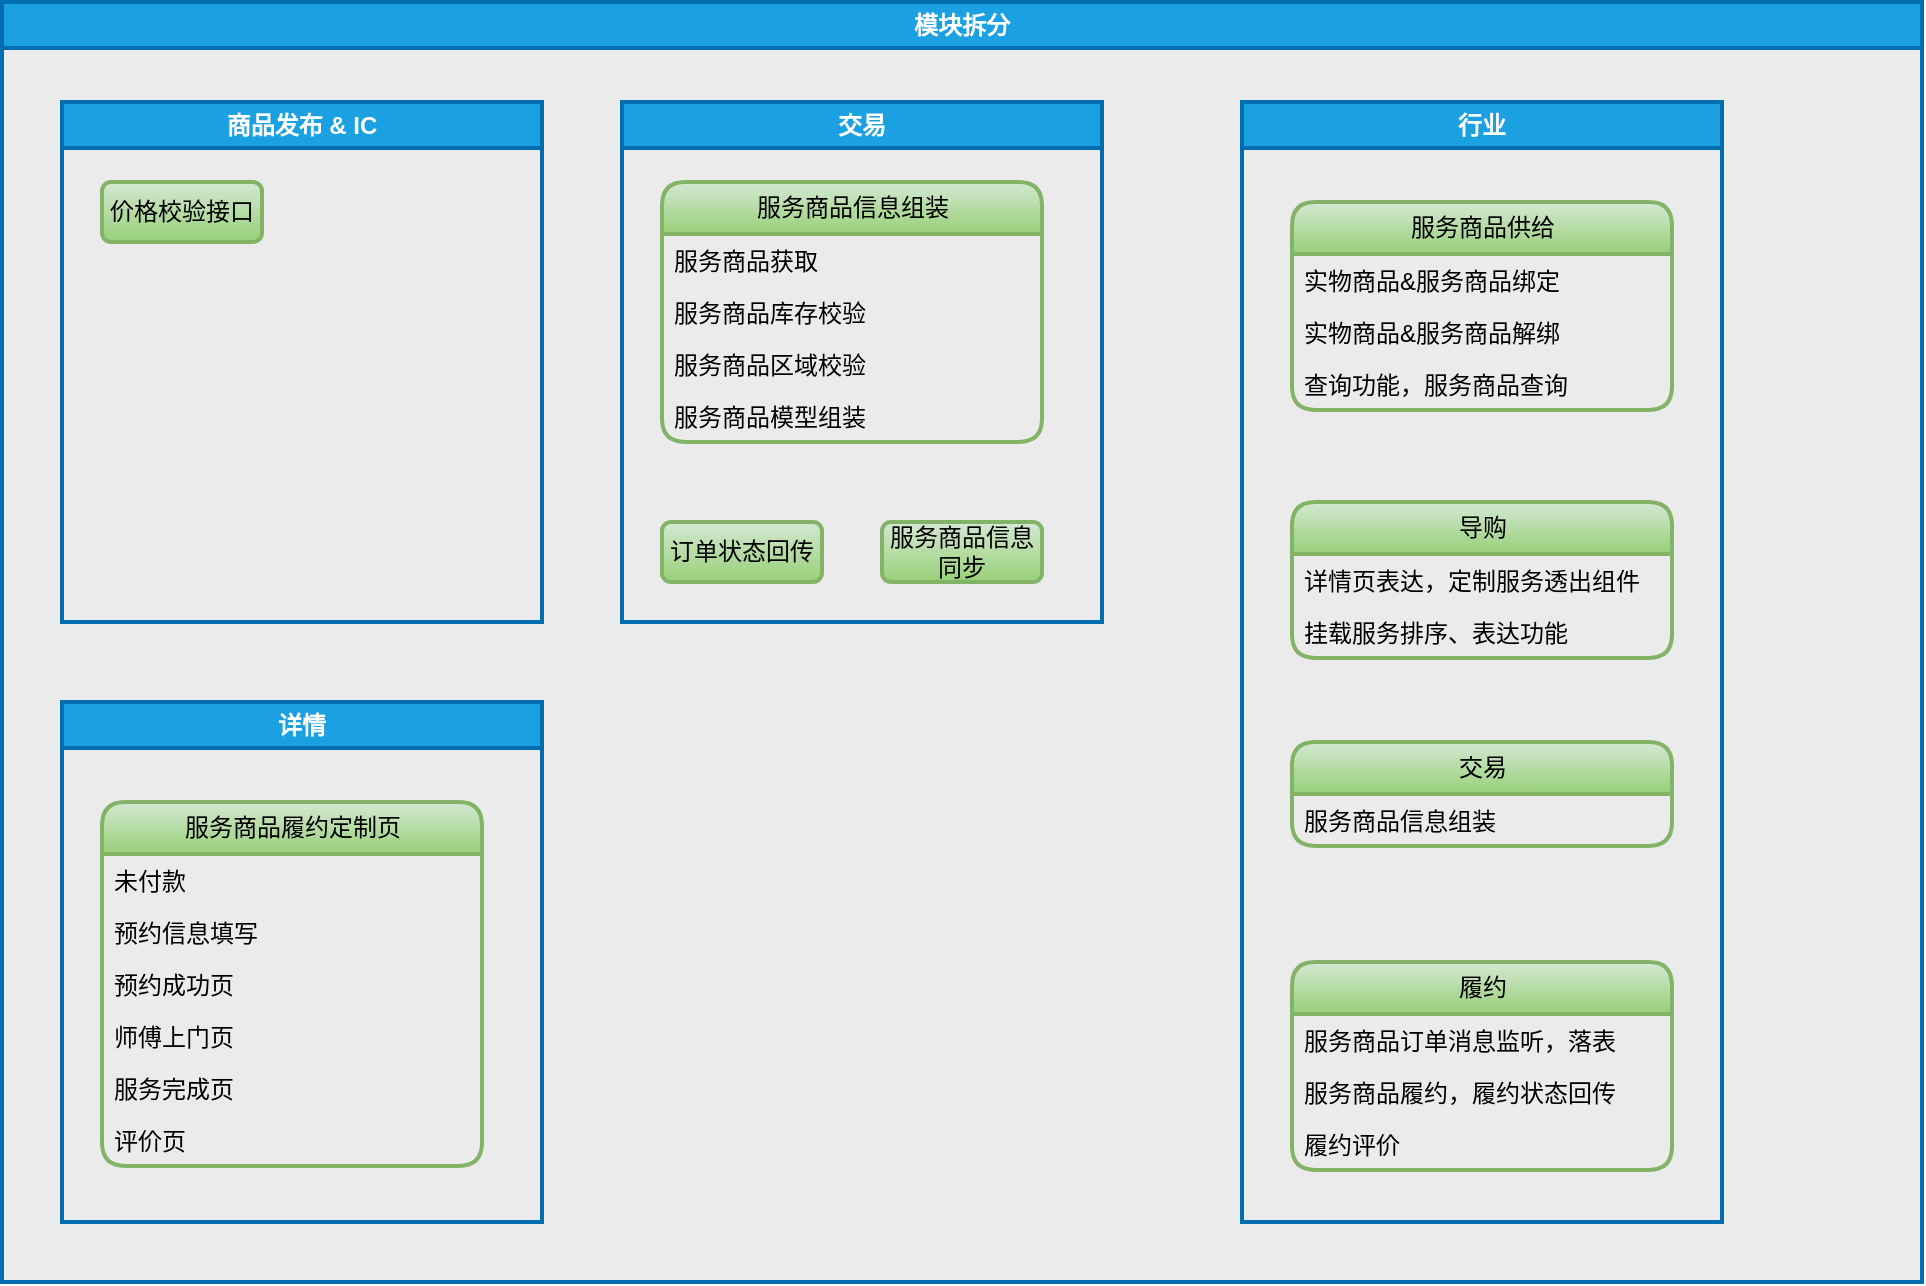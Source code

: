 <mxfile version="20.8.16" type="device"><diagram name="第 1 页" id="SeRjEghocYIVFVZNE0U9"><mxGraphModel dx="2060" dy="1200" grid="1" gridSize="10" guides="1" tooltips="1" connect="1" arrows="1" fold="1" page="1" pageScale="1" pageWidth="3500" pageHeight="5500" math="0" shadow="0"><root><mxCell id="0"/><mxCell id="1" parent="0"/><mxCell id="jtcm77as5nmBJ9ktpcVi-2" value="模块拆分" style="swimlane;whiteSpace=wrap;html=1;strokeWidth=2;fillColor=#1ba1e2;fontColor=#ffffff;strokeColor=#006EAF;swimlaneFillColor=#EBEBEB;" vertex="1" parent="1"><mxGeometry x="130" y="170" width="960" height="640" as="geometry"/></mxCell><mxCell id="jtcm77as5nmBJ9ktpcVi-4" value="商品发布 &amp;amp; IC" style="swimlane;whiteSpace=wrap;html=1;strokeWidth=2;fillColor=#1ba1e2;fontColor=#ffffff;strokeColor=#006EAF;" vertex="1" parent="jtcm77as5nmBJ9ktpcVi-2"><mxGeometry x="30" y="50" width="240" height="260" as="geometry"/></mxCell><mxCell id="jtcm77as5nmBJ9ktpcVi-12" value="价格校验接口" style="rounded=1;whiteSpace=wrap;html=1;strokeWidth=2;fillColor=#d5e8d4;gradientColor=#97d077;strokeColor=#82b366;" vertex="1" parent="jtcm77as5nmBJ9ktpcVi-4"><mxGeometry x="20" y="40" width="80" height="30" as="geometry"/></mxCell><mxCell id="jtcm77as5nmBJ9ktpcVi-6" value="详情" style="swimlane;whiteSpace=wrap;html=1;strokeWidth=2;fillColor=#1ba1e2;fontColor=#ffffff;strokeColor=#006EAF;" vertex="1" parent="jtcm77as5nmBJ9ktpcVi-2"><mxGeometry x="30" y="350" width="240" height="260" as="geometry"/></mxCell><mxCell id="jtcm77as5nmBJ9ktpcVi-57" value="服务商品履约定制页" style="swimlane;fontStyle=0;childLayout=stackLayout;horizontal=1;startSize=26;fillColor=#d5e8d4;horizontalStack=0;resizeParent=1;resizeParentMax=0;resizeLast=0;collapsible=1;marginBottom=0;html=1;rounded=1;strokeWidth=2;gradientColor=#97d077;strokeColor=#82b366;" vertex="1" parent="jtcm77as5nmBJ9ktpcVi-6"><mxGeometry x="20" y="50" width="190" height="182" as="geometry"/></mxCell><mxCell id="jtcm77as5nmBJ9ktpcVi-58" value="未付款" style="text;strokeColor=none;fillColor=none;align=left;verticalAlign=top;spacingLeft=4;spacingRight=4;overflow=hidden;rotatable=0;points=[[0,0.5],[1,0.5]];portConstraint=eastwest;whiteSpace=wrap;html=1;" vertex="1" parent="jtcm77as5nmBJ9ktpcVi-57"><mxGeometry y="26" width="190" height="26" as="geometry"/></mxCell><mxCell id="jtcm77as5nmBJ9ktpcVi-59" value="预约信息填写" style="text;strokeColor=none;fillColor=none;align=left;verticalAlign=top;spacingLeft=4;spacingRight=4;overflow=hidden;rotatable=0;points=[[0,0.5],[1,0.5]];portConstraint=eastwest;whiteSpace=wrap;html=1;" vertex="1" parent="jtcm77as5nmBJ9ktpcVi-57"><mxGeometry y="52" width="190" height="26" as="geometry"/></mxCell><mxCell id="jtcm77as5nmBJ9ktpcVi-60" value="预约成功页" style="text;strokeColor=none;fillColor=none;align=left;verticalAlign=top;spacingLeft=4;spacingRight=4;overflow=hidden;rotatable=0;points=[[0,0.5],[1,0.5]];portConstraint=eastwest;whiteSpace=wrap;html=1;" vertex="1" parent="jtcm77as5nmBJ9ktpcVi-57"><mxGeometry y="78" width="190" height="26" as="geometry"/></mxCell><mxCell id="jtcm77as5nmBJ9ktpcVi-61" value="师傅上门页" style="text;strokeColor=none;fillColor=none;align=left;verticalAlign=top;spacingLeft=4;spacingRight=4;overflow=hidden;rotatable=0;points=[[0,0.5],[1,0.5]];portConstraint=eastwest;whiteSpace=wrap;html=1;" vertex="1" parent="jtcm77as5nmBJ9ktpcVi-57"><mxGeometry y="104" width="190" height="26" as="geometry"/></mxCell><mxCell id="jtcm77as5nmBJ9ktpcVi-62" value="服务完成页" style="text;strokeColor=none;fillColor=none;align=left;verticalAlign=top;spacingLeft=4;spacingRight=4;overflow=hidden;rotatable=0;points=[[0,0.5],[1,0.5]];portConstraint=eastwest;whiteSpace=wrap;html=1;" vertex="1" parent="jtcm77as5nmBJ9ktpcVi-57"><mxGeometry y="130" width="190" height="26" as="geometry"/></mxCell><mxCell id="jtcm77as5nmBJ9ktpcVi-63" value="评价页" style="text;strokeColor=none;fillColor=none;align=left;verticalAlign=top;spacingLeft=4;spacingRight=4;overflow=hidden;rotatable=0;points=[[0,0.5],[1,0.5]];portConstraint=eastwest;whiteSpace=wrap;html=1;" vertex="1" parent="jtcm77as5nmBJ9ktpcVi-57"><mxGeometry y="156" width="190" height="26" as="geometry"/></mxCell><mxCell id="jtcm77as5nmBJ9ktpcVi-7" value="交易" style="swimlane;whiteSpace=wrap;html=1;strokeWidth=2;fillColor=#1ba1e2;fontColor=#ffffff;strokeColor=#006EAF;" vertex="1" parent="jtcm77as5nmBJ9ktpcVi-2"><mxGeometry x="310" y="50" width="240" height="260" as="geometry"/></mxCell><mxCell id="jtcm77as5nmBJ9ktpcVi-26" value="订单状态回传" style="rounded=1;whiteSpace=wrap;html=1;strokeWidth=2;fillColor=#d5e8d4;gradientColor=#97d077;strokeColor=#82b366;" vertex="1" parent="jtcm77as5nmBJ9ktpcVi-7"><mxGeometry x="20" y="210" width="80" height="30" as="geometry"/></mxCell><mxCell id="jtcm77as5nmBJ9ktpcVi-27" value="服务商品信息组装" style="swimlane;fontStyle=0;childLayout=stackLayout;horizontal=1;startSize=26;fillColor=#d5e8d4;horizontalStack=0;resizeParent=1;resizeParentMax=0;resizeLast=0;collapsible=1;marginBottom=0;html=1;rounded=1;strokeWidth=2;gradientColor=#97d077;strokeColor=#82b366;" vertex="1" parent="jtcm77as5nmBJ9ktpcVi-7"><mxGeometry x="20" y="40" width="190" height="130" as="geometry"/></mxCell><mxCell id="jtcm77as5nmBJ9ktpcVi-28" value="服务商品获取" style="text;strokeColor=none;fillColor=none;align=left;verticalAlign=top;spacingLeft=4;spacingRight=4;overflow=hidden;rotatable=0;points=[[0,0.5],[1,0.5]];portConstraint=eastwest;whiteSpace=wrap;html=1;" vertex="1" parent="jtcm77as5nmBJ9ktpcVi-27"><mxGeometry y="26" width="190" height="26" as="geometry"/></mxCell><mxCell id="jtcm77as5nmBJ9ktpcVi-29" value="服务商品库存校验" style="text;strokeColor=none;fillColor=none;align=left;verticalAlign=top;spacingLeft=4;spacingRight=4;overflow=hidden;rotatable=0;points=[[0,0.5],[1,0.5]];portConstraint=eastwest;whiteSpace=wrap;html=1;" vertex="1" parent="jtcm77as5nmBJ9ktpcVi-27"><mxGeometry y="52" width="190" height="26" as="geometry"/></mxCell><mxCell id="jtcm77as5nmBJ9ktpcVi-30" value="服务商品区域校验" style="text;strokeColor=none;fillColor=none;align=left;verticalAlign=top;spacingLeft=4;spacingRight=4;overflow=hidden;rotatable=0;points=[[0,0.5],[1,0.5]];portConstraint=eastwest;whiteSpace=wrap;html=1;" vertex="1" parent="jtcm77as5nmBJ9ktpcVi-27"><mxGeometry y="78" width="190" height="26" as="geometry"/></mxCell><mxCell id="jtcm77as5nmBJ9ktpcVi-32" value="服务商品模型组装" style="text;strokeColor=none;fillColor=none;align=left;verticalAlign=top;spacingLeft=4;spacingRight=4;overflow=hidden;rotatable=0;points=[[0,0.5],[1,0.5]];portConstraint=eastwest;whiteSpace=wrap;html=1;" vertex="1" parent="jtcm77as5nmBJ9ktpcVi-27"><mxGeometry y="104" width="190" height="26" as="geometry"/></mxCell><mxCell id="jtcm77as5nmBJ9ktpcVi-56" value="服务商品信息同步" style="rounded=1;whiteSpace=wrap;html=1;strokeWidth=2;fillColor=#d5e8d4;gradientColor=#97d077;strokeColor=#82b366;" vertex="1" parent="jtcm77as5nmBJ9ktpcVi-7"><mxGeometry x="130" y="210" width="80" height="30" as="geometry"/></mxCell><mxCell id="jtcm77as5nmBJ9ktpcVi-34" value="行业" style="swimlane;whiteSpace=wrap;html=1;strokeWidth=2;fillColor=#1ba1e2;fontColor=#ffffff;strokeColor=#006EAF;" vertex="1" parent="jtcm77as5nmBJ9ktpcVi-2"><mxGeometry x="620" y="50" width="240" height="560" as="geometry"/></mxCell><mxCell id="jtcm77as5nmBJ9ktpcVi-40" value="服务商品供给" style="swimlane;fontStyle=0;childLayout=stackLayout;horizontal=1;startSize=26;fillColor=#d5e8d4;horizontalStack=0;resizeParent=1;resizeParentMax=0;resizeLast=0;collapsible=1;marginBottom=0;html=1;rounded=1;strokeWidth=2;gradientColor=#97d077;strokeColor=#82b366;" vertex="1" parent="jtcm77as5nmBJ9ktpcVi-34"><mxGeometry x="25" y="50" width="190" height="104" as="geometry"/></mxCell><mxCell id="jtcm77as5nmBJ9ktpcVi-41" value="实物商品&amp;amp;服务商品绑定" style="text;strokeColor=none;fillColor=none;align=left;verticalAlign=top;spacingLeft=4;spacingRight=4;overflow=hidden;rotatable=0;points=[[0,0.5],[1,0.5]];portConstraint=eastwest;whiteSpace=wrap;html=1;" vertex="1" parent="jtcm77as5nmBJ9ktpcVi-40"><mxGeometry y="26" width="190" height="26" as="geometry"/></mxCell><mxCell id="jtcm77as5nmBJ9ktpcVi-42" value="实物商品&amp;amp;服务商品解绑" style="text;strokeColor=none;fillColor=none;align=left;verticalAlign=top;spacingLeft=4;spacingRight=4;overflow=hidden;rotatable=0;points=[[0,0.5],[1,0.5]];portConstraint=eastwest;whiteSpace=wrap;html=1;" vertex="1" parent="jtcm77as5nmBJ9ktpcVi-40"><mxGeometry y="52" width="190" height="26" as="geometry"/></mxCell><mxCell id="jtcm77as5nmBJ9ktpcVi-43" value="查询功能，服务商品查询" style="text;strokeColor=none;fillColor=none;align=left;verticalAlign=top;spacingLeft=4;spacingRight=4;overflow=hidden;rotatable=0;points=[[0,0.5],[1,0.5]];portConstraint=eastwest;whiteSpace=wrap;html=1;" vertex="1" parent="jtcm77as5nmBJ9ktpcVi-40"><mxGeometry y="78" width="190" height="26" as="geometry"/></mxCell><mxCell id="jtcm77as5nmBJ9ktpcVi-45" value="履约" style="swimlane;fontStyle=0;childLayout=stackLayout;horizontal=1;startSize=26;fillColor=#d5e8d4;horizontalStack=0;resizeParent=1;resizeParentMax=0;resizeLast=0;collapsible=1;marginBottom=0;html=1;rounded=1;strokeWidth=2;gradientColor=#97d077;strokeColor=#82b366;" vertex="1" parent="jtcm77as5nmBJ9ktpcVi-34"><mxGeometry x="25" y="430" width="190" height="104" as="geometry"/></mxCell><mxCell id="jtcm77as5nmBJ9ktpcVi-46" value="服务商品订单消息监听，落表" style="text;strokeColor=none;fillColor=none;align=left;verticalAlign=top;spacingLeft=4;spacingRight=4;overflow=hidden;rotatable=0;points=[[0,0.5],[1,0.5]];portConstraint=eastwest;whiteSpace=wrap;html=1;" vertex="1" parent="jtcm77as5nmBJ9ktpcVi-45"><mxGeometry y="26" width="190" height="26" as="geometry"/></mxCell><mxCell id="jtcm77as5nmBJ9ktpcVi-47" value="服务商品履约，履约状态回传" style="text;strokeColor=none;fillColor=none;align=left;verticalAlign=top;spacingLeft=4;spacingRight=4;overflow=hidden;rotatable=0;points=[[0,0.5],[1,0.5]];portConstraint=eastwest;whiteSpace=wrap;html=1;" vertex="1" parent="jtcm77as5nmBJ9ktpcVi-45"><mxGeometry y="52" width="190" height="26" as="geometry"/></mxCell><mxCell id="jtcm77as5nmBJ9ktpcVi-48" value="履约评价" style="text;strokeColor=none;fillColor=none;align=left;verticalAlign=top;spacingLeft=4;spacingRight=4;overflow=hidden;rotatable=0;points=[[0,0.5],[1,0.5]];portConstraint=eastwest;whiteSpace=wrap;html=1;" vertex="1" parent="jtcm77as5nmBJ9ktpcVi-45"><mxGeometry y="78" width="190" height="26" as="geometry"/></mxCell><mxCell id="jtcm77as5nmBJ9ktpcVi-49" value="导购" style="swimlane;fontStyle=0;childLayout=stackLayout;horizontal=1;startSize=26;fillColor=#d5e8d4;horizontalStack=0;resizeParent=1;resizeParentMax=0;resizeLast=0;collapsible=1;marginBottom=0;html=1;rounded=1;strokeWidth=2;gradientColor=#97d077;strokeColor=#82b366;" vertex="1" parent="jtcm77as5nmBJ9ktpcVi-34"><mxGeometry x="25" y="200" width="190" height="78" as="geometry"/></mxCell><mxCell id="jtcm77as5nmBJ9ktpcVi-50" value="详情页表达，定制服务透出组件" style="text;strokeColor=none;fillColor=none;align=left;verticalAlign=top;spacingLeft=4;spacingRight=4;overflow=hidden;rotatable=0;points=[[0,0.5],[1,0.5]];portConstraint=eastwest;whiteSpace=wrap;html=1;" vertex="1" parent="jtcm77as5nmBJ9ktpcVi-49"><mxGeometry y="26" width="190" height="26" as="geometry"/></mxCell><mxCell id="jtcm77as5nmBJ9ktpcVi-51" value="挂载服务排序、表达功能" style="text;strokeColor=none;fillColor=none;align=left;verticalAlign=top;spacingLeft=4;spacingRight=4;overflow=hidden;rotatable=0;points=[[0,0.5],[1,0.5]];portConstraint=eastwest;whiteSpace=wrap;html=1;" vertex="1" parent="jtcm77as5nmBJ9ktpcVi-49"><mxGeometry y="52" width="190" height="26" as="geometry"/></mxCell><mxCell id="jtcm77as5nmBJ9ktpcVi-53" value="交易" style="swimlane;fontStyle=0;childLayout=stackLayout;horizontal=1;startSize=26;fillColor=#d5e8d4;horizontalStack=0;resizeParent=1;resizeParentMax=0;resizeLast=0;collapsible=1;marginBottom=0;html=1;rounded=1;strokeWidth=2;gradientColor=#97d077;strokeColor=#82b366;" vertex="1" parent="jtcm77as5nmBJ9ktpcVi-34"><mxGeometry x="25" y="320" width="190" height="52" as="geometry"/></mxCell><mxCell id="jtcm77as5nmBJ9ktpcVi-54" value="服务商品信息组装" style="text;strokeColor=none;fillColor=none;align=left;verticalAlign=top;spacingLeft=4;spacingRight=4;overflow=hidden;rotatable=0;points=[[0,0.5],[1,0.5]];portConstraint=eastwest;whiteSpace=wrap;html=1;" vertex="1" parent="jtcm77as5nmBJ9ktpcVi-53"><mxGeometry y="26" width="190" height="26" as="geometry"/></mxCell></root></mxGraphModel></diagram></mxfile>
